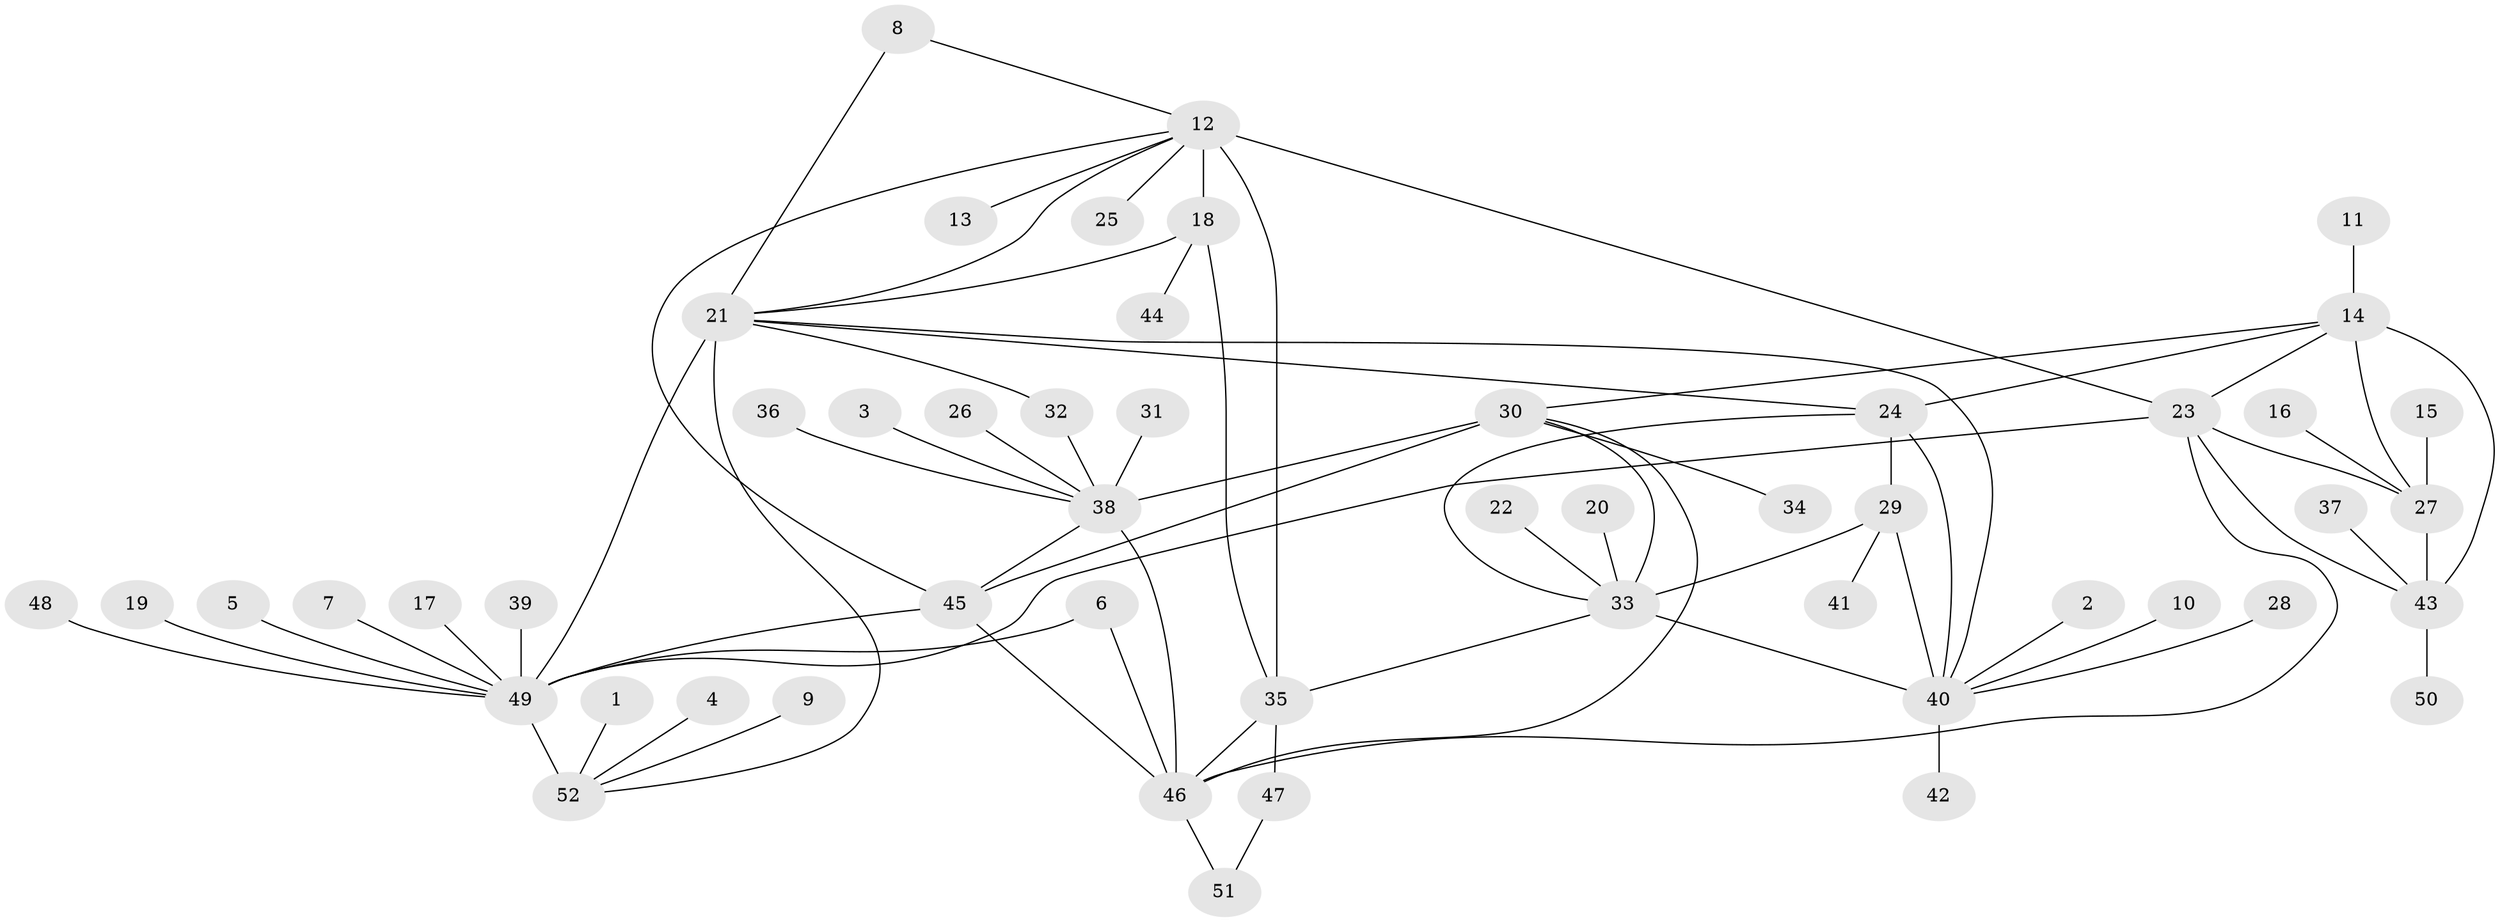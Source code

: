 // original degree distribution, {10: 0.0234375, 11: 0.03125, 6: 0.0390625, 8: 0.046875, 7: 0.015625, 12: 0.0234375, 9: 0.03125, 13: 0.0078125, 5: 0.015625, 1: 0.5859375, 2: 0.125, 3: 0.046875, 4: 0.0078125}
// Generated by graph-tools (version 1.1) at 2025/37/03/04/25 23:37:49]
// undirected, 52 vertices, 76 edges
graph export_dot {
  node [color=gray90,style=filled];
  1;
  2;
  3;
  4;
  5;
  6;
  7;
  8;
  9;
  10;
  11;
  12;
  13;
  14;
  15;
  16;
  17;
  18;
  19;
  20;
  21;
  22;
  23;
  24;
  25;
  26;
  27;
  28;
  29;
  30;
  31;
  32;
  33;
  34;
  35;
  36;
  37;
  38;
  39;
  40;
  41;
  42;
  43;
  44;
  45;
  46;
  47;
  48;
  49;
  50;
  51;
  52;
  1 -- 52 [weight=1.0];
  2 -- 40 [weight=1.0];
  3 -- 38 [weight=1.0];
  4 -- 52 [weight=1.0];
  5 -- 49 [weight=1.0];
  6 -- 46 [weight=1.0];
  6 -- 49 [weight=1.0];
  7 -- 49 [weight=1.0];
  8 -- 12 [weight=1.0];
  8 -- 21 [weight=1.0];
  9 -- 52 [weight=1.0];
  10 -- 40 [weight=1.0];
  11 -- 14 [weight=1.0];
  12 -- 13 [weight=1.0];
  12 -- 18 [weight=4.0];
  12 -- 21 [weight=1.0];
  12 -- 23 [weight=1.0];
  12 -- 25 [weight=1.0];
  12 -- 35 [weight=4.0];
  12 -- 45 [weight=1.0];
  14 -- 23 [weight=1.0];
  14 -- 24 [weight=1.0];
  14 -- 27 [weight=1.0];
  14 -- 30 [weight=1.0];
  14 -- 43 [weight=3.0];
  15 -- 27 [weight=1.0];
  16 -- 27 [weight=1.0];
  17 -- 49 [weight=1.0];
  18 -- 21 [weight=1.0];
  18 -- 35 [weight=1.0];
  18 -- 44 [weight=1.0];
  19 -- 49 [weight=1.0];
  20 -- 33 [weight=1.0];
  21 -- 24 [weight=1.0];
  21 -- 32 [weight=1.0];
  21 -- 40 [weight=1.0];
  21 -- 49 [weight=5.0];
  21 -- 52 [weight=1.0];
  22 -- 33 [weight=1.0];
  23 -- 27 [weight=1.0];
  23 -- 43 [weight=3.0];
  23 -- 46 [weight=1.0];
  23 -- 49 [weight=2.0];
  24 -- 29 [weight=1.0];
  24 -- 33 [weight=2.0];
  24 -- 40 [weight=2.0];
  26 -- 38 [weight=1.0];
  27 -- 43 [weight=3.0];
  28 -- 40 [weight=1.0];
  29 -- 33 [weight=2.0];
  29 -- 40 [weight=2.0];
  29 -- 41 [weight=1.0];
  30 -- 33 [weight=1.0];
  30 -- 34 [weight=1.0];
  30 -- 38 [weight=3.0];
  30 -- 45 [weight=1.0];
  30 -- 46 [weight=1.0];
  31 -- 38 [weight=1.0];
  32 -- 38 [weight=1.0];
  33 -- 35 [weight=3.0];
  33 -- 40 [weight=4.0];
  35 -- 46 [weight=1.0];
  35 -- 47 [weight=1.0];
  36 -- 38 [weight=1.0];
  37 -- 43 [weight=1.0];
  38 -- 45 [weight=3.0];
  38 -- 46 [weight=3.0];
  39 -- 49 [weight=1.0];
  40 -- 42 [weight=1.0];
  43 -- 50 [weight=1.0];
  45 -- 46 [weight=1.0];
  45 -- 49 [weight=1.0];
  46 -- 51 [weight=1.0];
  47 -- 51 [weight=1.0];
  48 -- 49 [weight=1.0];
  49 -- 52 [weight=4.0];
}
